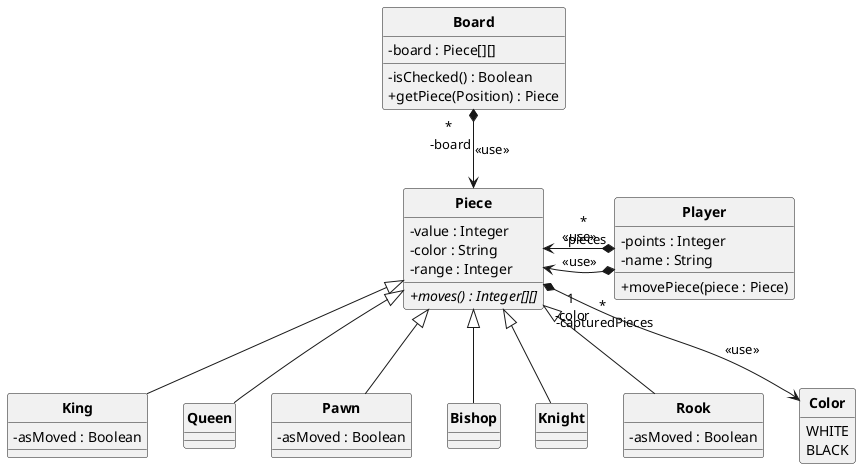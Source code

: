 @startuml
'https://plantuml.com/sequence-diagram

skinparam style strictuml
skinparam classAttributeIconSize 0
skinparam classFontStyle Bold
hide enum methods

class Board {
    - board : Piece[][]
    - isChecked() : Boolean
    + getPiece(Position) : Piece
}

class Player {
    - points : Integer
    - name : String
    + movePiece(piece : Piece)
}

class Piece {
    - value : Integer
    - color : String
    - range : Integer
    + {abstract} moves() : Integer[][]

}

class King extends Piece {
    - asMoved : Boolean
}

class Queen extends Piece {

}

class Pawn extends Piece {
    - asMoved : Boolean
}

class Bishop extends Piece {

}

class Knight extends Piece {

}

class Rook extends Piece {
    - asMoved : Boolean
}

enum Color {
    WHITE
    BLACK
}

Board *--> Piece : "*\n -board" <<use>>
Player *-l-> Piece : "*\n -pieces" <<use>>
Player *--> Piece : "*\n -capturedPieces" <<use>>
Piece *--> Color : "1\n -color" <<use>>

@enduml

@startuml
'https://plantuml.com/sequence-diagram

skinparam style strictuml
skinparam classAttributeIconSize 0
skinparam classFontStyle Bold
hide enum methods

class Board {


    - board : Case[]
    - isChecked() : Boolean
    + getPiece(Position) : Piece
}

class Player {
    - points : Integer
    - name : String
    + movePiece(piece : Piece , case : Case)
}

class Piece {

    - value : Integer
    - etatDePiece : String
    - color : String
    - moves : Integer
    - range : Integer
    + {abstract} peutCapturer() : Boolean
    + {abstract} moves() : Integer[][]
    + {abstract} setEtat(etat : String)
}

class Case{
- piece : Piece
- cordX : Integer
- cordY : Integer
- CaseColor : Color
+ setPiece(piece : Piece)
+ getPiece()
+ IsEmpty()

}

class King extends Piece {
    - asMoved : Boolean
}

class Queen extends Piece {

}

class Pawn extends Piece {
    - asMoved : Boolean
}

class Bishop extends Piece {

}

class Knight extends Piece {

}

class Rook extends Piece {
    - asMoved : Boolean
}

enum Color {
    WHITE
    BLACK
}

Board *--> Case : "*\n -board" <<use>>
Player *-l-> Piece : "*\n -pieces" <<use>>
Player *--> Piece : "*\n -capturedPieces" <<use>>
Piece *--> Color : "1\n -color" <<use>>

@enduml